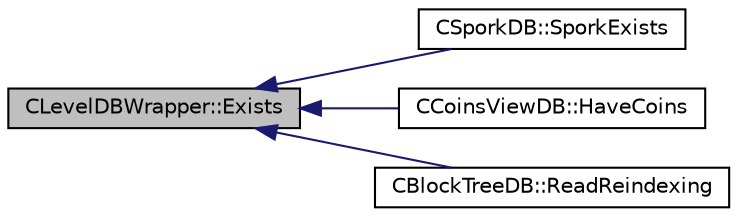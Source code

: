 digraph "CLevelDBWrapper::Exists"
{
  edge [fontname="Helvetica",fontsize="10",labelfontname="Helvetica",labelfontsize="10"];
  node [fontname="Helvetica",fontsize="10",shape=record];
  rankdir="LR";
  Node24 [label="CLevelDBWrapper::Exists",height=0.2,width=0.4,color="black", fillcolor="grey75", style="filled", fontcolor="black"];
  Node24 -> Node25 [dir="back",color="midnightblue",fontsize="10",style="solid",fontname="Helvetica"];
  Node25 [label="CSporkDB::SporkExists",height=0.2,width=0.4,color="black", fillcolor="white", style="filled",URL="$class_c_spork_d_b.html#ae86fb3937491e8509a5d2b7d5b8dbc53"];
  Node24 -> Node26 [dir="back",color="midnightblue",fontsize="10",style="solid",fontname="Helvetica"];
  Node26 [label="CCoinsViewDB::HaveCoins",height=0.2,width=0.4,color="black", fillcolor="white", style="filled",URL="$class_c_coins_view_d_b.html#af55f35faadeb74b5406559fe3ed20114",tooltip="Just check whether we have data for a given txid. "];
  Node24 -> Node27 [dir="back",color="midnightblue",fontsize="10",style="solid",fontname="Helvetica"];
  Node27 [label="CBlockTreeDB::ReadReindexing",height=0.2,width=0.4,color="black", fillcolor="white", style="filled",URL="$class_c_block_tree_d_b.html#a1abf6fc392048428aa24a12b7942824b"];
}
